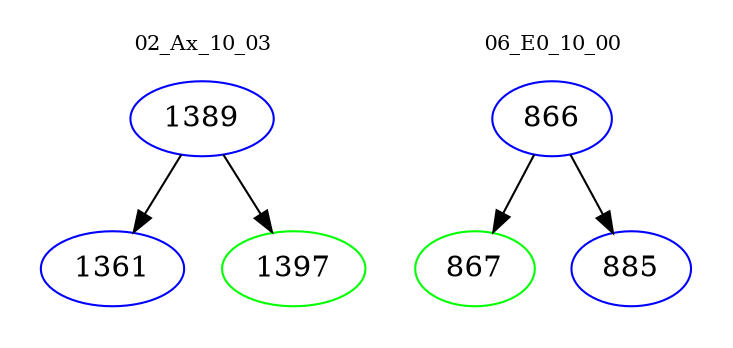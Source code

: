 digraph{
subgraph cluster_0 {
color = white
label = "02_Ax_10_03";
fontsize=10;
T0_1389 [label="1389", color="blue"]
T0_1389 -> T0_1361 [color="black"]
T0_1361 [label="1361", color="blue"]
T0_1389 -> T0_1397 [color="black"]
T0_1397 [label="1397", color="green"]
}
subgraph cluster_1 {
color = white
label = "06_E0_10_00";
fontsize=10;
T1_866 [label="866", color="blue"]
T1_866 -> T1_867 [color="black"]
T1_867 [label="867", color="green"]
T1_866 -> T1_885 [color="black"]
T1_885 [label="885", color="blue"]
}
}
